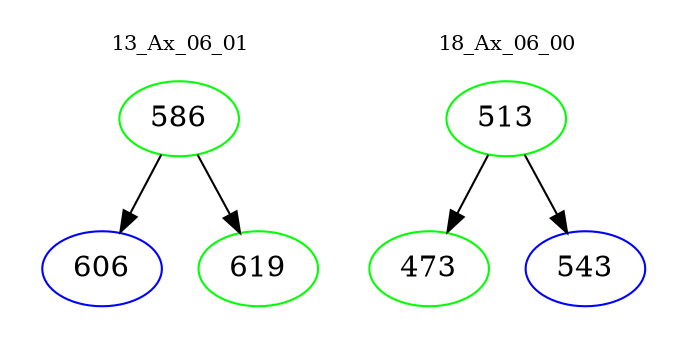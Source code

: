 digraph{
subgraph cluster_0 {
color = white
label = "13_Ax_06_01";
fontsize=10;
T0_586 [label="586", color="green"]
T0_586 -> T0_606 [color="black"]
T0_606 [label="606", color="blue"]
T0_586 -> T0_619 [color="black"]
T0_619 [label="619", color="green"]
}
subgraph cluster_1 {
color = white
label = "18_Ax_06_00";
fontsize=10;
T1_513 [label="513", color="green"]
T1_513 -> T1_473 [color="black"]
T1_473 [label="473", color="green"]
T1_513 -> T1_543 [color="black"]
T1_543 [label="543", color="blue"]
}
}
